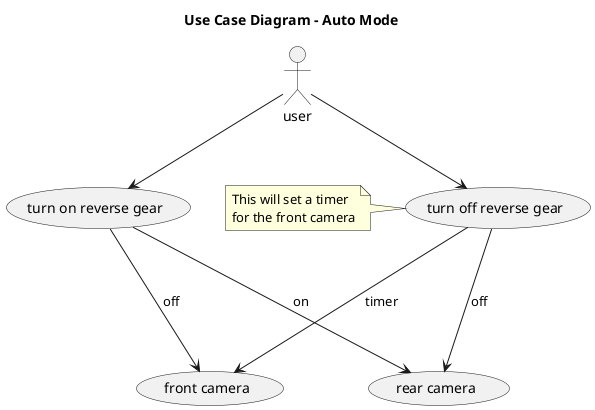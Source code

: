 @startuml

title Use Case Diagram - Auto Mode

:user:

(turn on reverse gear) as (revOn)
(turn off reverse gear) as (revOff)

user --> (revOn)
user --> (revOff)

(front camera) as (frontCam)
(rear camera) as (rearCam)

(revOn) ---> (frontCam) : off
(revOn) ---> (rearCam) : on

(revOff) ---> (rearCam) : off
(revOff) ---> (frontCam) : timer

note left of revOff: This will set a timer\nfor the front camera

@enduml

